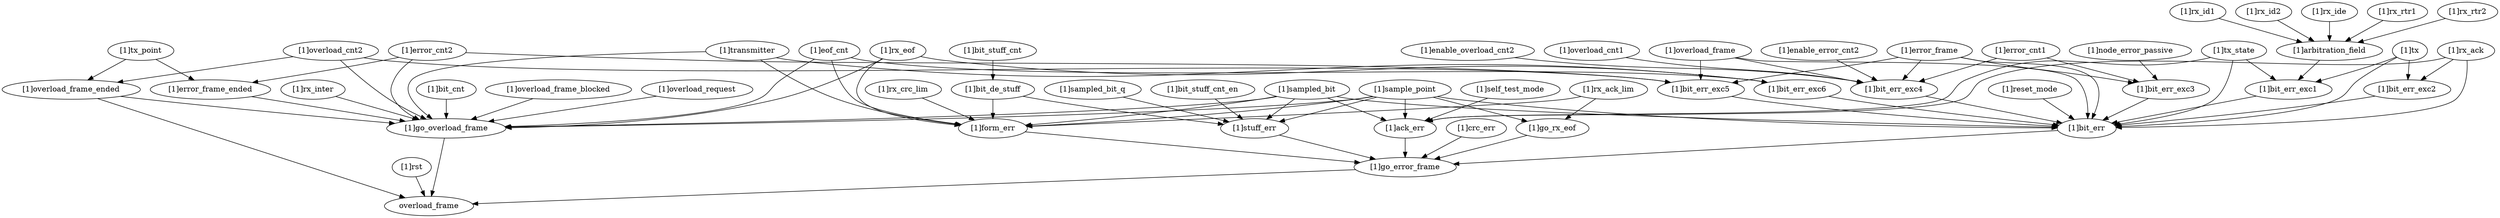 strict digraph "" {
	"[1]rx_id1"	 [complexity=34,
		importance=0.0242620410441,
		rank=0.000713589442474];
	"[1]arbitration_field"	 [complexity=28,
		importance=0.0219011169922,
		rank=0.000782182749723];
	"[1]rx_id1" -> "[1]arbitration_field";
	"[1]rst"	 [complexity=1,
		importance=0.00713473462032,
		rank=0.00713473462032];
	overload_frame	 [complexity=0,
		importance=0.00185209034132,
		rank=0.0];
	"[1]rst" -> overload_frame;
	"[1]rx_inter"	 [complexity=19,
		importance=0.00872533653682,
		rank=0.00045922823878];
	"[1]go_overload_frame"	 [complexity=1,
		importance=0.00655554751995,
		rank=0.00655554751995];
	"[1]rx_inter" -> "[1]go_overload_frame";
	"[1]bit_cnt"	 [complexity=19,
		importance=0.0110616115414,
		rank=0.000582190081125];
	"[1]bit_cnt" -> "[1]go_overload_frame";
	"[1]bit_err_exc5"	 [complexity=24,
		importance=0.0186565426911,
		rank=0.000777355945463];
	"[1]bit_err"	 [complexity=9,
		importance=0.0163781179831,
		rank=0.00181979088701];
	"[1]bit_err_exc5" -> "[1]bit_err";
	"[1]bit_err_exc6"	 [complexity=24,
		importance=0.0184103790099,
		rank=0.000767099125413];
	"[1]bit_err_exc6" -> "[1]bit_err";
	"[1]bit_err_exc1"	 [complexity=24,
		importance=0.0190959228212,
		rank=0.000795663450881];
	"[1]bit_err_exc1" -> "[1]bit_err";
	"[1]overload_request"	 [complexity=19,
		importance=0.00813401111631,
		rank=0.000428105848227];
	"[1]overload_request" -> "[1]go_overload_frame";
	"[1]bit_err_exc3"	 [complexity=24,
		importance=0.0182812766998,
		rank=0.000761719862492];
	"[1]bit_err_exc3" -> "[1]bit_err";
	"[1]overload_cnt1"	 [complexity=31,
		importance=0.0210347970272,
		rank=0.000678541839587];
	"[1]bit_err_exc4"	 [complexity=24,
		importance=0.0187280611433,
		rank=0.000780335880972];
	"[1]overload_cnt1" -> "[1]bit_err_exc4";
	"[1]overload_cnt2"	 [complexity=29,
		importance=0.0212433401569,
		rank=0.000732528970929];
	"[1]overload_cnt2" -> "[1]bit_err_exc5";
	"[1]overload_cnt2" -> "[1]go_overload_frame";
	"[1]overload_frame_ended"	 [complexity=19,
		importance=0.00851807186601,
		rank=0.000448319571895];
	"[1]overload_cnt2" -> "[1]overload_frame_ended";
	"[1]bit_de_stuff"	 [complexity=15,
		importance=0.0109468180004,
		rank=0.000729787866693];
	"[1]form_err"	 [complexity=9,
		importance=0.00937212637046,
		rank=0.0010413473745];
	"[1]bit_de_stuff" -> "[1]form_err";
	"[1]stuff_err"	 [complexity=9,
		importance=0.00888173410012,
		rank=0.000986859344457];
	"[1]bit_de_stuff" -> "[1]stuff_err";
	"[1]go_overload_frame" -> overload_frame;
	"[1]reset_mode"	 [complexity=24,
		importance=0.0179565815794,
		rank=0.000748190899143];
	"[1]reset_mode" -> "[1]bit_err";
	"[1]rx_ack_lim"	 [complexity=23,
		importance=0.0114104556804,
		rank=0.000496106768713];
	"[1]rx_ack_lim" -> "[1]form_err";
	"[1]go_rx_eof"	 [complexity=9,
		importance=0.00865357654155,
		rank=0.000961508504617];
	"[1]rx_ack_lim" -> "[1]go_rx_eof";
	"[1]tx_point"	 [complexity=22,
		importance=0.0100965354624,
		rank=0.000458933430108];
	"[1]tx_point" -> "[1]overload_frame_ended";
	"[1]error_frame_ended"	 [complexity=19,
		importance=0.00848057074754,
		rank=0.000446345828818];
	"[1]tx_point" -> "[1]error_frame_ended";
	"[1]self_test_mode"	 [complexity=15,
		importance=0.0110719997563,
		rank=0.000738133317083];
	"[1]ack_err"	 [complexity=9,
		importance=0.00949353615989,
		rank=0.0010548373511];
	"[1]self_test_mode" -> "[1]ack_err";
	"[1]overload_frame"	 [complexity=29,
		importance=0.0205086330324,
		rank=0.000707194242498];
	"[1]overload_frame" -> "[1]bit_err_exc5";
	"[1]overload_frame" -> "[1]bit_err";
	"[1]overload_frame" -> "[1]bit_err_exc4";
	"[1]rx_id2"	 [complexity=34,
		importance=0.0243672805712,
		rank=0.000716684722683];
	"[1]rx_id2" -> "[1]arbitration_field";
	"[1]node_error_passive"	 [complexity=28,
		importance=0.0227416095971,
		rank=0.000812200342753];
	"[1]node_error_passive" -> "[1]bit_err_exc3";
	"[1]enable_error_cnt2"	 [complexity=31,
		importance=0.0208463462769,
		rank=0.000672462783124];
	"[1]enable_error_cnt2" -> "[1]bit_err_exc4";
	"[1]tx_state"	 [complexity=28,
		importance=0.0214931725975,
		rank=0.000767613307053];
	"[1]tx_state" -> "[1]bit_err_exc1";
	"[1]tx_state" -> "[1]bit_err";
	"[1]tx_state" -> "[1]ack_err";
	"[1]go_error_frame"	 [complexity=2,
		importance=0.00689381768383,
		rank=0.00344690884192];
	"[1]bit_err" -> "[1]go_error_frame";
	"[1]ack_err" -> "[1]go_error_frame";
	"[1]tx"	 [complexity=28,
		importance=0.0305223884184,
		rank=0.00109008530066];
	"[1]tx" -> "[1]bit_err_exc1";
	"[1]tx" -> "[1]bit_err";
	"[1]bit_err_exc2"	 [complexity=24,
		importance=0.0187952552373,
		rank=0.000783135634888];
	"[1]tx" -> "[1]bit_err_exc2";
	"[1]overload_frame_ended" -> "[1]go_overload_frame";
	"[1]overload_frame_ended" -> overload_frame;
	"[1]rx_ide"	 [complexity=34,
		importance=0.0246611659188,
		rank=0.000725328409376];
	"[1]rx_ide" -> "[1]arbitration_field";
	"[1]sampled_bit_q"	 [complexity=15,
		importance=0.0104601976965,
		rank=0.000697346513099];
	"[1]sampled_bit_q" -> "[1]stuff_err";
	"[1]rx_eof"	 [complexity=28,
		importance=0.0204707200187,
		rank=0.000731097143525];
	"[1]rx_eof" -> "[1]bit_err_exc6";
	"[1]rx_eof" -> "[1]go_overload_frame";
	"[1]rx_eof" -> "[1]form_err";
	"[1]bit_err_exc4" -> "[1]bit_err";
	"[1]rx_ack"	 [complexity=27,
		importance=0.0207937705648,
		rank=0.000770139650548];
	"[1]rx_ack" -> "[1]bit_err";
	"[1]rx_ack" -> "[1]ack_err";
	"[1]rx_ack" -> "[1]bit_err_exc2";
	"[1]rx_crc_lim"	 [complexity=23,
		importance=0.0114148388616,
		rank=0.000496297341808];
	"[1]rx_crc_lim" -> "[1]form_err";
	"[1]error_cnt1"	 [complexity=31,
		importance=0.0207854774601,
		rank=0.000670499272906];
	"[1]error_cnt1" -> "[1]bit_err_exc3";
	"[1]error_cnt1" -> "[1]bit_err_exc4";
	"[1]bit_stuff_cnt_en"	 [complexity=15,
		importance=0.0113974128268,
		rank=0.000759827521784];
	"[1]bit_stuff_cnt_en" -> "[1]stuff_err";
	"[1]rx_rtr1"	 [complexity=34,
		importance=0.0245135002002,
		rank=0.000720985300007];
	"[1]rx_rtr1" -> "[1]arbitration_field";
	"[1]transmitter"	 [complexity=28,
		importance=0.0210857433531,
		rank=0.00075306226261];
	"[1]transmitter" -> "[1]bit_err_exc6";
	"[1]transmitter" -> "[1]go_overload_frame";
	"[1]transmitter" -> "[1]form_err";
	"[1]bit_err_exc2" -> "[1]bit_err";
	"[1]sampled_bit"	 [complexity=24,
		importance=0.0179565815794,
		rank=0.000748190899143];
	"[1]sampled_bit" -> "[1]go_overload_frame";
	"[1]sampled_bit" -> "[1]bit_err";
	"[1]sampled_bit" -> "[1]ack_err";
	"[1]sampled_bit" -> "[1]form_err";
	"[1]sampled_bit" -> "[1]stuff_err";
	"[1]error_frame_ended" -> "[1]go_overload_frame";
	"[1]sample_point"	 [complexity=24,
		importance=0.0179565815794,
		rank=0.000748190899143];
	"[1]sample_point" -> "[1]go_overload_frame";
	"[1]sample_point" -> "[1]bit_err";
	"[1]sample_point" -> "[1]ack_err";
	"[1]sample_point" -> "[1]form_err";
	"[1]sample_point" -> "[1]stuff_err";
	"[1]sample_point" -> "[1]go_rx_eof";
	"[1]crc_err"	 [complexity=9,
		importance=0.00976270836416,
		rank=0.0010847453738];
	"[1]crc_err" -> "[1]go_error_frame";
	"[1]rx_rtr2"	 [complexity=34,
		importance=0.0244806439877,
		rank=0.000720018940816];
	"[1]rx_rtr2" -> "[1]arbitration_field";
	"[1]form_err" -> "[1]go_error_frame";
	"[1]stuff_err" -> "[1]go_error_frame";
	"[1]go_error_frame" -> overload_frame;
	"[1]overload_frame_blocked"	 [complexity=19,
		importance=0.0092221652943,
		rank=0.000485377120753];
	"[1]overload_frame_blocked" -> "[1]go_overload_frame";
	"[1]bit_stuff_cnt"	 [complexity=17,
		importance=0.015812553259,
		rank=0.000930150191705];
	"[1]bit_stuff_cnt" -> "[1]bit_de_stuff";
	"[1]eof_cnt"	 [complexity=28,
		importance=0.0207052015888,
		rank=0.000739471485313];
	"[1]eof_cnt" -> "[1]bit_err_exc6";
	"[1]eof_cnt" -> "[1]go_overload_frame";
	"[1]eof_cnt" -> "[1]form_err";
	"[1]error_cnt2"	 [complexity=29,
		importance=0.0209433767168,
		rank=0.000722185404029];
	"[1]error_cnt2" -> "[1]bit_err_exc5";
	"[1]error_cnt2" -> "[1]go_overload_frame";
	"[1]error_cnt2" -> "[1]error_frame_ended";
	"[1]enable_overload_cnt2"	 [complexity=31,
		importance=0.0217233148781,
		rank=0.000700752092841];
	"[1]enable_overload_cnt2" -> "[1]bit_err_exc4";
	"[1]error_frame"	 [complexity=29,
		importance=0.0206160775172,
		rank=0.000710899224731];
	"[1]error_frame" -> "[1]bit_err_exc5";
	"[1]error_frame" -> "[1]bit_err_exc3";
	"[1]error_frame" -> "[1]bit_err";
	"[1]error_frame" -> "[1]bit_err_exc4";
	"[1]go_rx_eof" -> "[1]go_error_frame";
	"[1]arbitration_field" -> "[1]bit_err_exc1";
}
